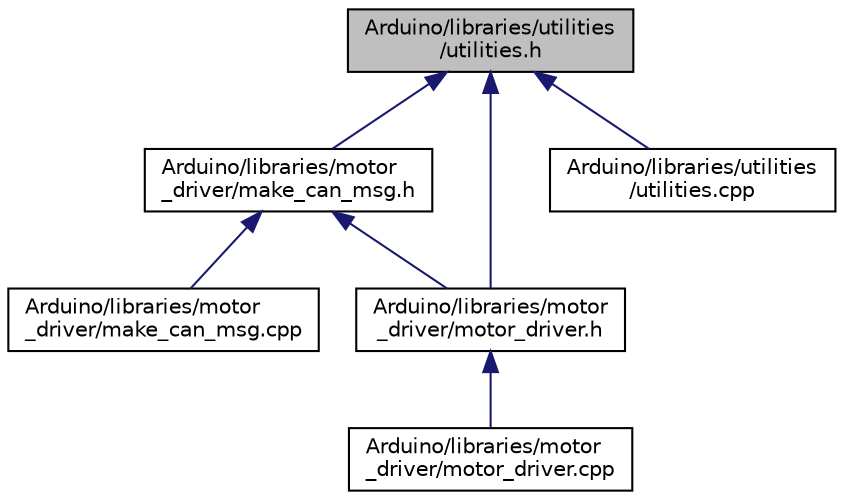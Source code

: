 digraph "Arduino/libraries/utilities/utilities.h"
{
 // LATEX_PDF_SIZE
  edge [fontname="Helvetica",fontsize="10",labelfontname="Helvetica",labelfontsize="10"];
  node [fontname="Helvetica",fontsize="10",shape=record];
  Node1 [label="Arduino/libraries/utilities\l/utilities.h",height=0.2,width=0.4,color="black", fillcolor="grey75", style="filled", fontcolor="black",tooltip=" "];
  Node1 -> Node2 [dir="back",color="midnightblue",fontsize="10",style="solid",fontname="Helvetica"];
  Node2 [label="Arduino/libraries/motor\l_driver/make_can_msg.h",height=0.2,width=0.4,color="black", fillcolor="white", style="filled",URL="$make__can__msg_8h.html",tooltip=" "];
  Node2 -> Node3 [dir="back",color="midnightblue",fontsize="10",style="solid",fontname="Helvetica"];
  Node3 [label="Arduino/libraries/motor\l_driver/make_can_msg.cpp",height=0.2,width=0.4,color="black", fillcolor="white", style="filled",URL="$make__can__msg_8cpp.html",tooltip=" "];
  Node2 -> Node4 [dir="back",color="midnightblue",fontsize="10",style="solid",fontname="Helvetica"];
  Node4 [label="Arduino/libraries/motor\l_driver/motor_driver.h",height=0.2,width=0.4,color="black", fillcolor="white", style="filled",URL="$motor__driver_8h.html",tooltip=" "];
  Node4 -> Node5 [dir="back",color="midnightblue",fontsize="10",style="solid",fontname="Helvetica"];
  Node5 [label="Arduino/libraries/motor\l_driver/motor_driver.cpp",height=0.2,width=0.4,color="black", fillcolor="white", style="filled",URL="$motor__driver_8cpp.html",tooltip=" "];
  Node1 -> Node4 [dir="back",color="midnightblue",fontsize="10",style="solid",fontname="Helvetica"];
  Node1 -> Node6 [dir="back",color="midnightblue",fontsize="10",style="solid",fontname="Helvetica"];
  Node6 [label="Arduino/libraries/utilities\l/utilities.cpp",height=0.2,width=0.4,color="black", fillcolor="white", style="filled",URL="$utilities_8cpp.html",tooltip=" "];
}
